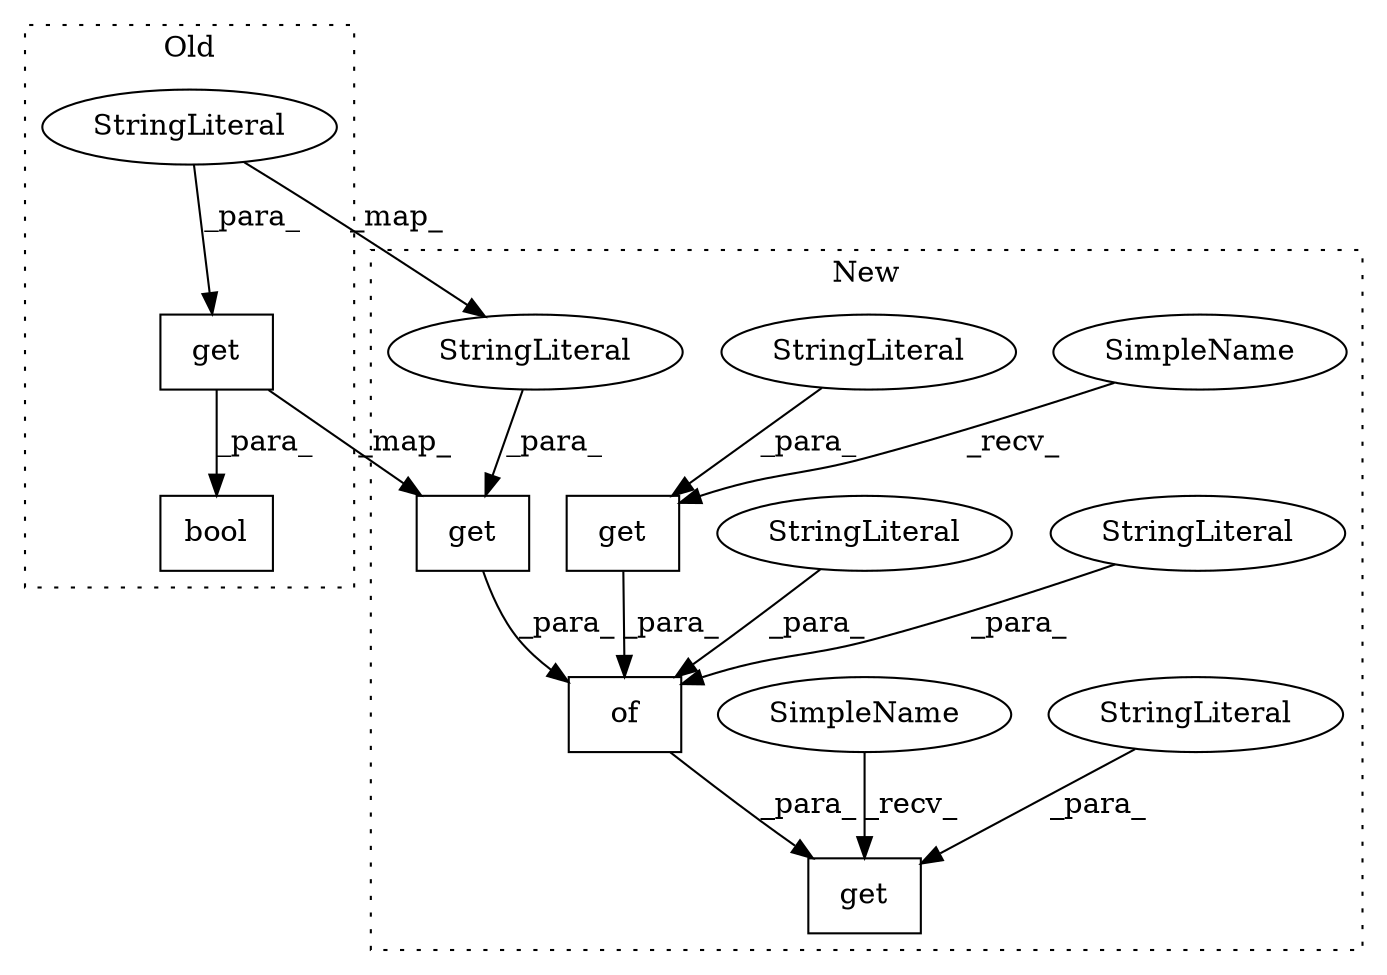 digraph G {
subgraph cluster0 {
1 [label="bool" a="32" s="4638,4670" l="5,1" shape="box"];
6 [label="get" a="32" s="4650,4669" l="4,1" shape="box"];
8 [label="StringLiteral" a="45" s="4654" l="9" shape="ellipse"];
label = "Old";
style="dotted";
}
subgraph cluster1 {
2 [label="of" a="32" s="4736,4823" l="3,1" shape="box"];
3 [label="StringLiteral" a="45" s="4785" l="6" shape="ellipse"];
4 [label="StringLiteral" a="45" s="4739" l="9" shape="ellipse"];
5 [label="get" a="32" s="4756,4783" l="4,1" shape="box"];
7 [label="get" a="32" s="4799,4822" l="4,1" shape="box"];
9 [label="StringLiteral" a="45" s="4760" l="17" shape="ellipse"];
10 [label="get" a="32" s="4718,4824" l="4,1" shape="box"];
11 [label="StringLiteral" a="45" s="4803" l="14" shape="ellipse"];
12 [label="StringLiteral" a="45" s="4722" l="9" shape="ellipse"];
13 [label="SimpleName" a="42" s="4711" l="6" shape="ellipse"];
14 [label="SimpleName" a="42" s="4792" l="6" shape="ellipse"];
label = "New";
style="dotted";
}
2 -> 10 [label="_para_"];
3 -> 2 [label="_para_"];
4 -> 2 [label="_para_"];
5 -> 2 [label="_para_"];
6 -> 5 [label="_map_"];
6 -> 1 [label="_para_"];
7 -> 2 [label="_para_"];
8 -> 6 [label="_para_"];
8 -> 9 [label="_map_"];
9 -> 5 [label="_para_"];
11 -> 7 [label="_para_"];
12 -> 10 [label="_para_"];
13 -> 10 [label="_recv_"];
14 -> 7 [label="_recv_"];
}